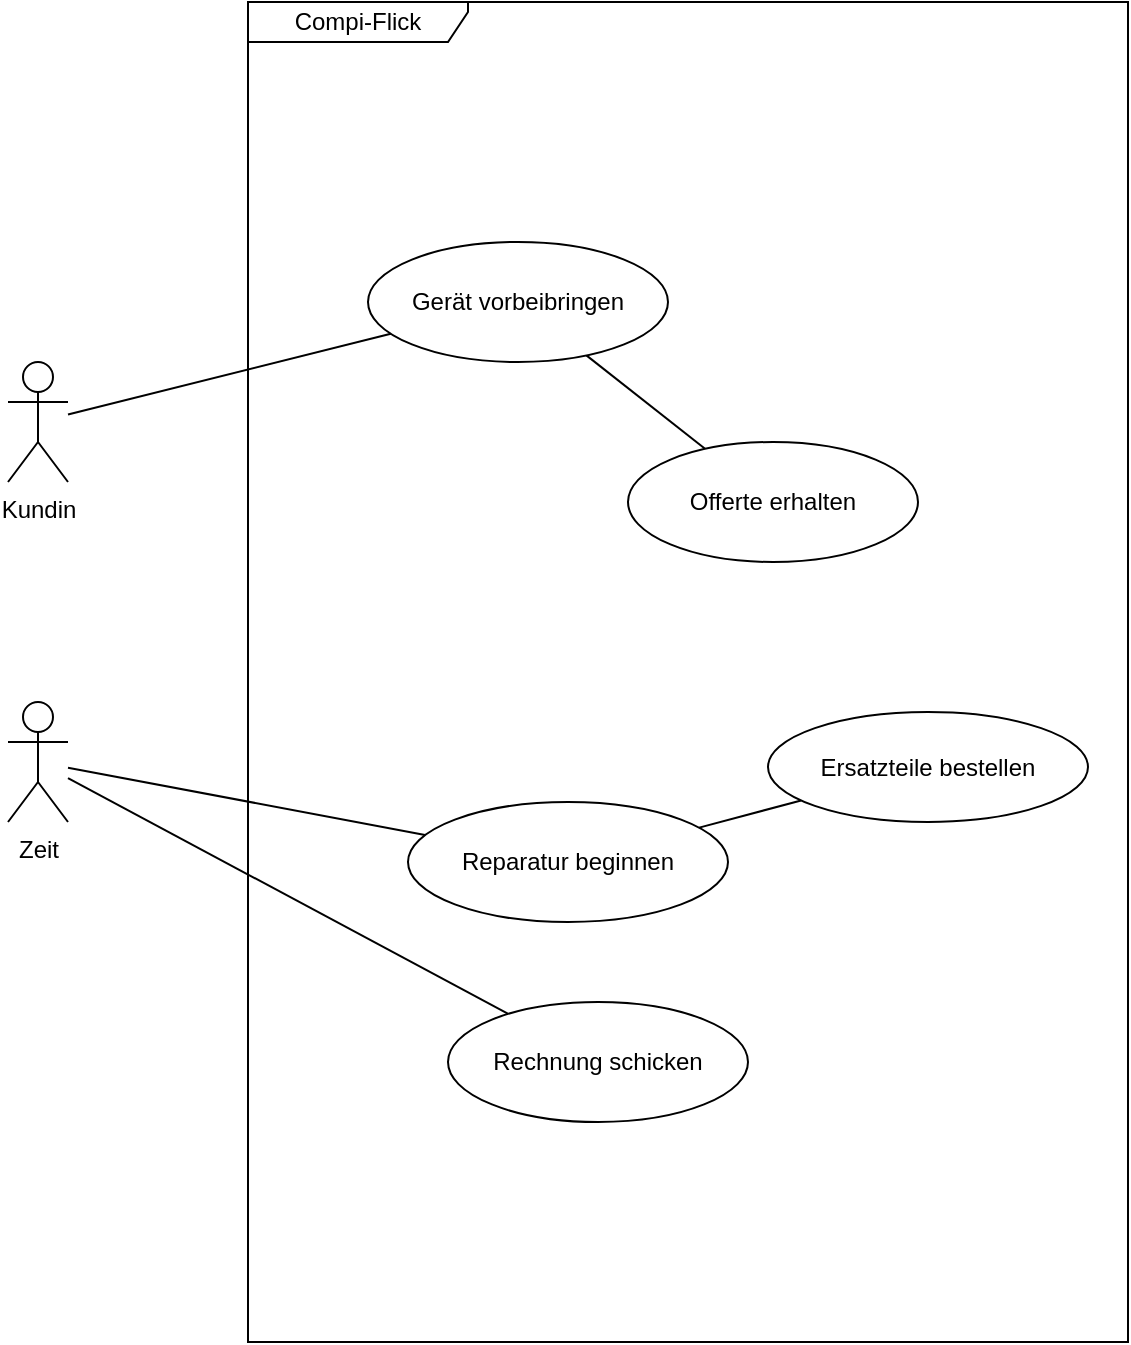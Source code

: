 <mxfile version="13.6.6" type="github">
  <diagram id="21VgOU-teF4cOT1An5-7" name="Page-1">
    <mxGraphModel dx="1422" dy="748" grid="1" gridSize="10" guides="1" tooltips="1" connect="1" arrows="1" fold="1" page="1" pageScale="1" pageWidth="850" pageHeight="1100" math="0" shadow="0">
      <root>
        <mxCell id="0" />
        <mxCell id="1" parent="0" />
        <mxCell id="9S1AJZHRasZA08K6zmYZ-1" value="Compi-Flick" style="shape=umlFrame;whiteSpace=wrap;html=1;width=110;height=20;" vertex="1" parent="1">
          <mxGeometry x="190" y="250" width="440" height="670" as="geometry" />
        </mxCell>
        <mxCell id="9S1AJZHRasZA08K6zmYZ-4" style="rounded=0;orthogonalLoop=1;jettySize=auto;html=1;endArrow=none;endFill=0;" edge="1" parent="1" source="9S1AJZHRasZA08K6zmYZ-2" target="9S1AJZHRasZA08K6zmYZ-3">
          <mxGeometry relative="1" as="geometry" />
        </mxCell>
        <mxCell id="9S1AJZHRasZA08K6zmYZ-2" value="Gerät vorbeibringen" style="ellipse;whiteSpace=wrap;html=1;" vertex="1" parent="1">
          <mxGeometry x="250" y="370" width="150" height="60" as="geometry" />
        </mxCell>
        <mxCell id="9S1AJZHRasZA08K6zmYZ-3" value="Offerte erhalten" style="ellipse;whiteSpace=wrap;html=1;" vertex="1" parent="1">
          <mxGeometry x="380" y="470" width="145" height="60" as="geometry" />
        </mxCell>
        <mxCell id="9S1AJZHRasZA08K6zmYZ-6" style="edgeStyle=none;rounded=0;orthogonalLoop=1;jettySize=auto;html=1;endArrow=none;endFill=0;" edge="1" parent="1" source="9S1AJZHRasZA08K6zmYZ-5" target="9S1AJZHRasZA08K6zmYZ-2">
          <mxGeometry relative="1" as="geometry" />
        </mxCell>
        <mxCell id="9S1AJZHRasZA08K6zmYZ-5" value="Kundin" style="shape=umlActor;verticalLabelPosition=bottom;verticalAlign=top;html=1;outlineConnect=0;" vertex="1" parent="1">
          <mxGeometry x="70" y="430" width="30" height="60" as="geometry" />
        </mxCell>
        <mxCell id="9S1AJZHRasZA08K6zmYZ-12" style="edgeStyle=none;rounded=0;orthogonalLoop=1;jettySize=auto;html=1;endArrow=none;endFill=0;" edge="1" parent="1" source="9S1AJZHRasZA08K6zmYZ-7" target="9S1AJZHRasZA08K6zmYZ-9">
          <mxGeometry relative="1" as="geometry" />
        </mxCell>
        <mxCell id="9S1AJZHRasZA08K6zmYZ-14" style="edgeStyle=none;rounded=0;orthogonalLoop=1;jettySize=auto;html=1;endArrow=none;endFill=0;" edge="1" parent="1" source="9S1AJZHRasZA08K6zmYZ-7" target="9S1AJZHRasZA08K6zmYZ-13">
          <mxGeometry relative="1" as="geometry" />
        </mxCell>
        <mxCell id="9S1AJZHRasZA08K6zmYZ-7" value="Zeit" style="shape=umlActor;verticalLabelPosition=bottom;verticalAlign=top;html=1;outlineConnect=0;" vertex="1" parent="1">
          <mxGeometry x="70" y="600" width="30" height="60" as="geometry" />
        </mxCell>
        <mxCell id="9S1AJZHRasZA08K6zmYZ-11" style="edgeStyle=none;rounded=0;orthogonalLoop=1;jettySize=auto;html=1;endArrow=none;endFill=0;" edge="1" parent="1" source="9S1AJZHRasZA08K6zmYZ-9" target="9S1AJZHRasZA08K6zmYZ-10">
          <mxGeometry relative="1" as="geometry" />
        </mxCell>
        <mxCell id="9S1AJZHRasZA08K6zmYZ-9" value="Reparatur beginnen" style="ellipse;whiteSpace=wrap;html=1;" vertex="1" parent="1">
          <mxGeometry x="270" y="650" width="160" height="60" as="geometry" />
        </mxCell>
        <mxCell id="9S1AJZHRasZA08K6zmYZ-10" value="Ersatzteile bestellen" style="ellipse;whiteSpace=wrap;html=1;" vertex="1" parent="1">
          <mxGeometry x="450" y="605" width="160" height="55" as="geometry" />
        </mxCell>
        <mxCell id="9S1AJZHRasZA08K6zmYZ-13" value="Rechnung schicken" style="ellipse;whiteSpace=wrap;html=1;" vertex="1" parent="1">
          <mxGeometry x="290" y="750" width="150" height="60" as="geometry" />
        </mxCell>
      </root>
    </mxGraphModel>
  </diagram>
</mxfile>
